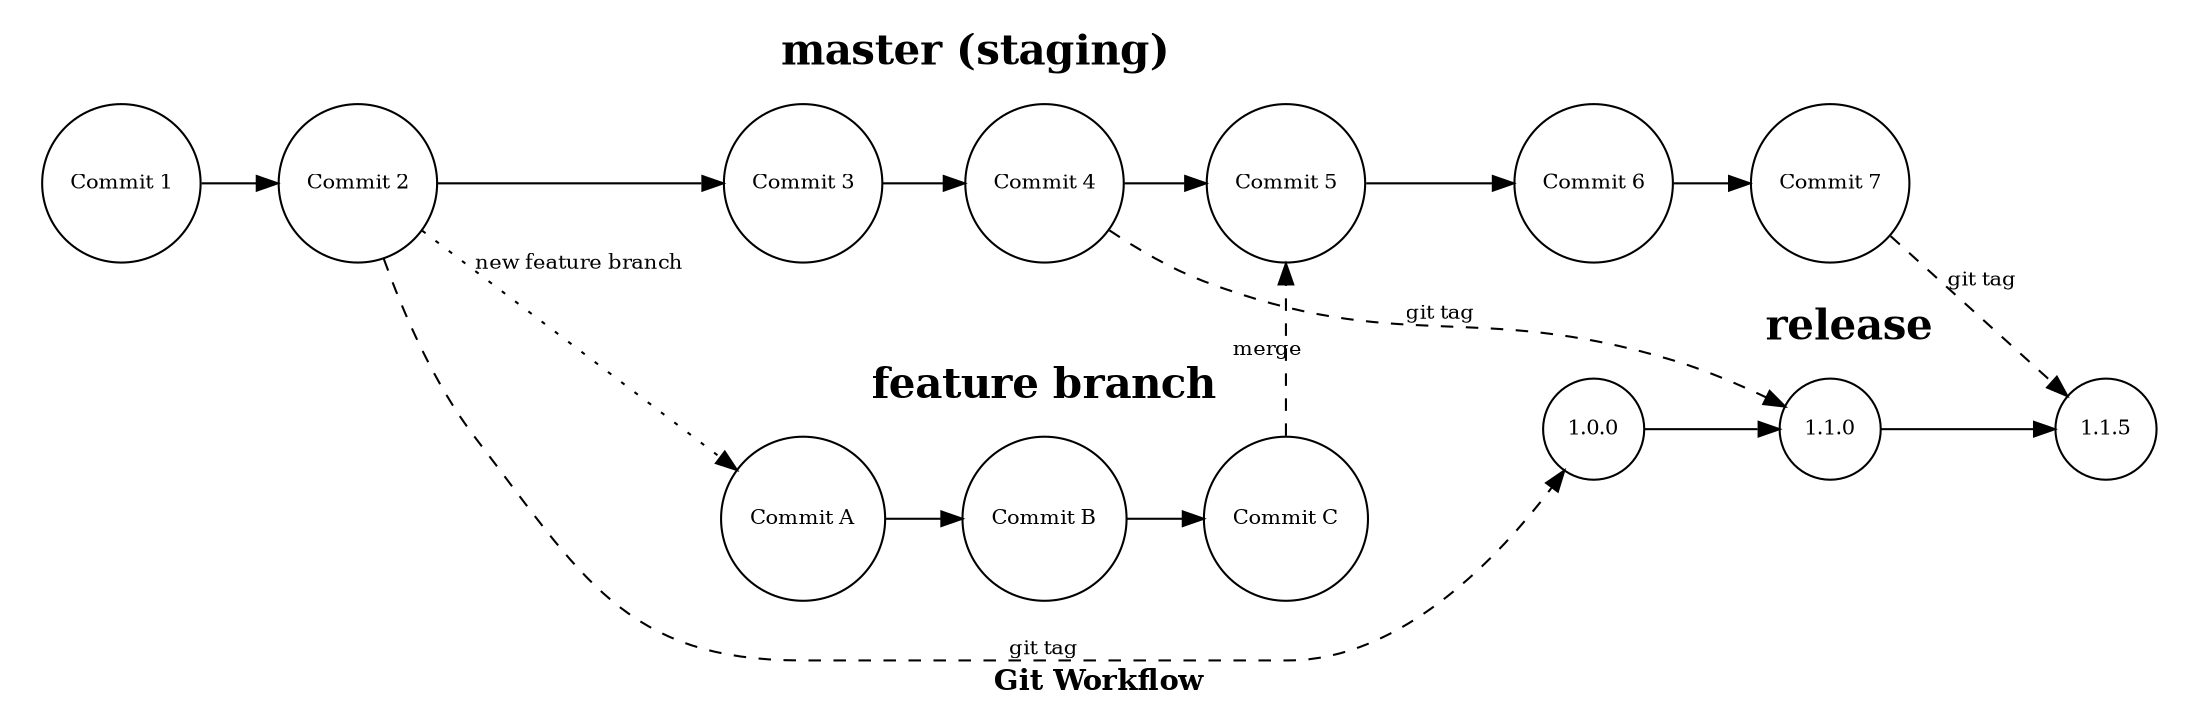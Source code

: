 digraph {
    rankdir=LR;
    node [shape=circle, fontsize=10, width=0.5, height=0.5];
    edge [fontsize=10];
    label=<<B>Git Workflow</B>>

    subgraph cluster_master {
        label=<<B>master (staging)</B>>
        fontsize=20;
        color=none;
        master1 [label="Commit 1"];
        master2 [label="Commit 2"];
        master3 [label="Commit 3"];
        master4 [label="Commit 4"];
        master5 [label="Commit 5"];
        master6 [label="Commit 6"];
        master7 [label="Commit 7"];
    }

    subgraph cluster_feature {
        label=<<B>feature branch</B>>;
        fontsize=20;
        color=none;
        feature1 [label="Commit A"];
        feature2 [label="Commit B"];
        feature3 [label="Commit C"];
    }
    
    subgraph cluster_prod {
        label=<<B>release</B>>;
        fontsize=20;
        color=none;
        tag1 [label="1.0.0"];
        tag2 [label="1.1.0"];
        tag3 [label="1.1.5"];
    }

    master1 -> master2 -> master3 -> master4 -> master5 -> master6 -> master7;
    master2 -> feature1 [style=dotted, label="new feature branch"];

    feature1 -> feature2 -> feature3;
    feature3 -> master5 [label="merge", style=dashed];

    tag1 -> tag2 -> tag3;
    master2 -> tag1 [label="git tag", style=dashed];
    master4 -> tag2 [label="git tag", style=dashed];
    master7 -> tag3 [label="git tag", style=dashed];

}
